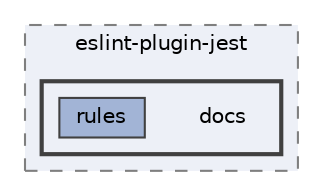 digraph "pkiclassroomrescheduler/src/main/frontend/node_modules/eslint-plugin-jest/docs"
{
 // LATEX_PDF_SIZE
  bgcolor="transparent";
  edge [fontname=Helvetica,fontsize=10,labelfontname=Helvetica,labelfontsize=10];
  node [fontname=Helvetica,fontsize=10,shape=box,height=0.2,width=0.4];
  compound=true
  subgraph clusterdir_00dbe9cee1a26d3067d6ca3b20e368dd {
    graph [ bgcolor="#edf0f7", pencolor="grey50", label="eslint-plugin-jest", fontname=Helvetica,fontsize=10 style="filled,dashed", URL="dir_00dbe9cee1a26d3067d6ca3b20e368dd.html",tooltip=""]
  subgraph clusterdir_507779d67b6033eb75b47b6e6e1ed128 {
    graph [ bgcolor="#edf0f7", pencolor="grey25", label="", fontname=Helvetica,fontsize=10 style="filled,bold", URL="dir_507779d67b6033eb75b47b6e6e1ed128.html",tooltip=""]
    dir_507779d67b6033eb75b47b6e6e1ed128 [shape=plaintext, label="docs"];
  dir_6ce09609a7ba430b53e8b95d939dbc1a [label="rules", fillcolor="#a2b4d6", color="grey25", style="filled", URL="dir_6ce09609a7ba430b53e8b95d939dbc1a.html",tooltip=""];
  }
  }
}
